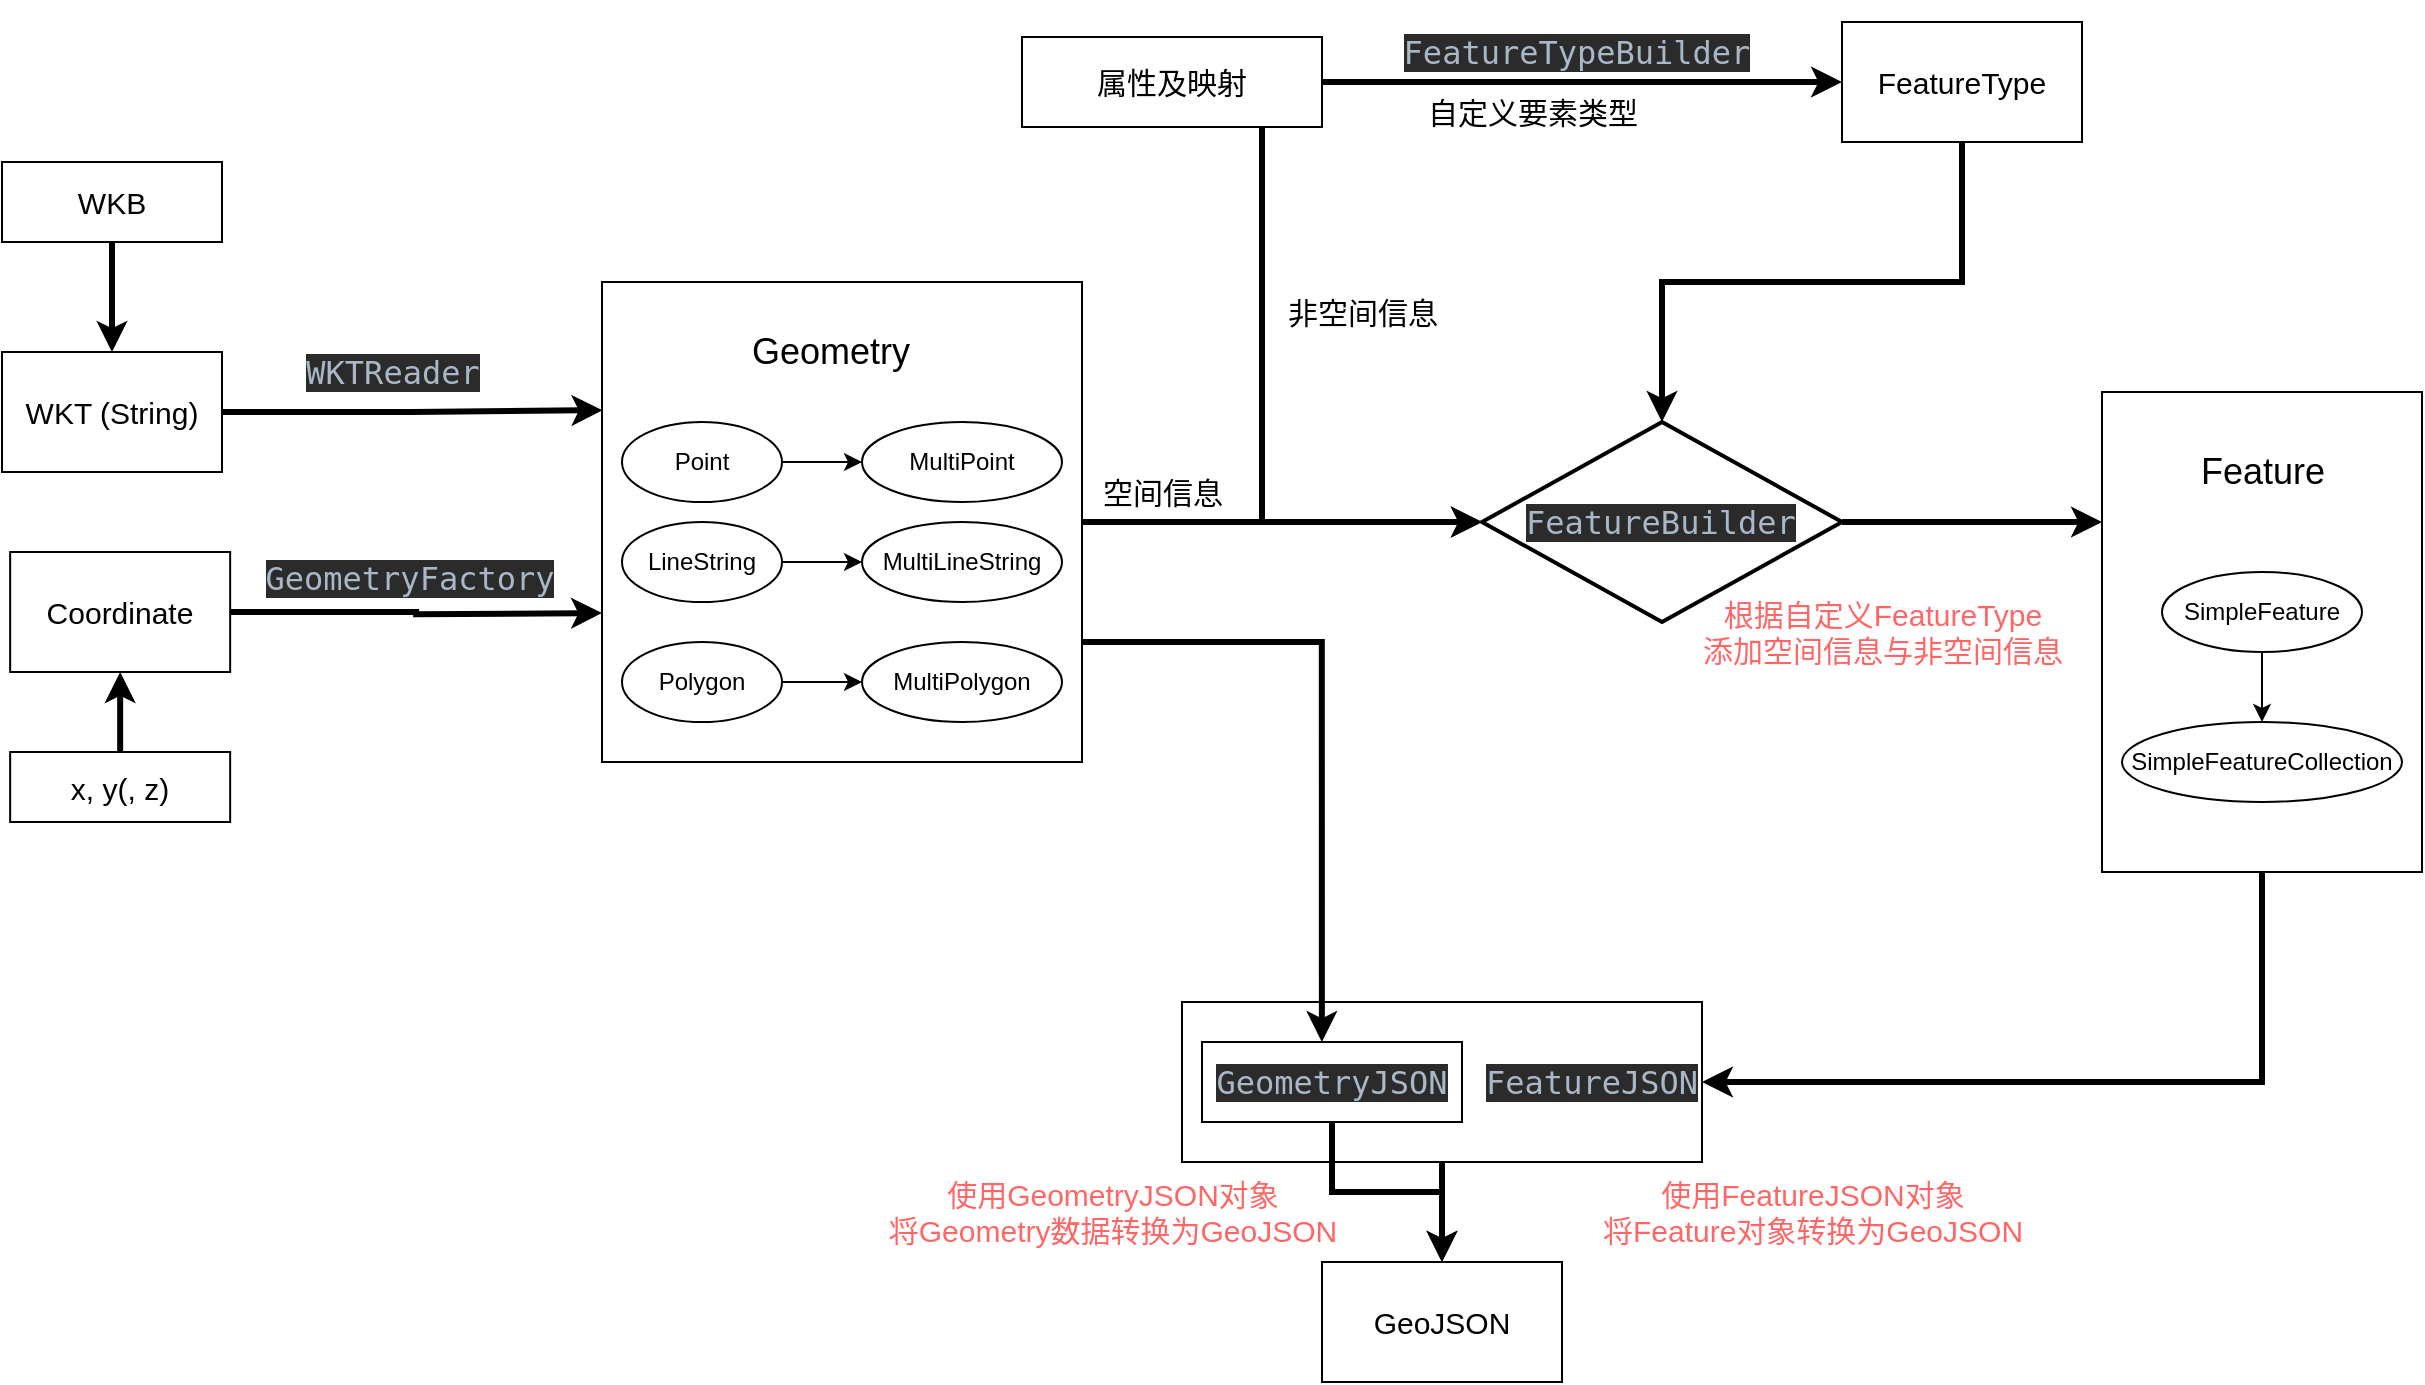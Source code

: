 <mxfile version="20.6.0" type="github">
  <diagram id="WBSAfVOsMby4tcCRjK6J" name="geotools流程">
    <mxGraphModel dx="1875" dy="1429" grid="1" gridSize="10" guides="1" tooltips="1" connect="1" arrows="1" fold="1" page="1" pageScale="1" pageWidth="827" pageHeight="1169" math="0" shadow="0">
      <root>
        <mxCell id="0" />
        <mxCell id="1" parent="0" />
        <mxCell id="x4C8Ny-4JFcGr39KQEPd-58" value="" style="edgeStyle=orthogonalEdgeStyle;rounded=0;orthogonalLoop=1;jettySize=auto;html=1;strokeWidth=3;fontSize=15;" parent="1" source="x4C8Ny-4JFcGr39KQEPd-57" edge="1">
          <mxGeometry relative="1" as="geometry">
            <mxPoint x="630" y="360" as="targetPoint" />
          </mxGeometry>
        </mxCell>
        <mxCell id="x4C8Ny-4JFcGr39KQEPd-57" value="" style="strokeWidth=2;html=1;shape=mxgraph.flowchart.decision;whiteSpace=wrap;strokeColor=default;fontSize=15;" parent="1" vertex="1">
          <mxGeometry x="320" y="310" width="180" height="100" as="geometry" />
        </mxCell>
        <mxCell id="x4C8Ny-4JFcGr39KQEPd-26" value="" style="edgeStyle=orthogonalEdgeStyle;rounded=0;orthogonalLoop=1;jettySize=auto;html=1;fontSize=15;strokeWidth=3;entryX=0;entryY=0.5;entryDx=0;entryDy=0;entryPerimeter=0;" parent="1" source="x4C8Ny-4JFcGr39KQEPd-12" target="x4C8Ny-4JFcGr39KQEPd-57" edge="1">
          <mxGeometry relative="1" as="geometry">
            <mxPoint x="340" y="360" as="targetPoint" />
          </mxGeometry>
        </mxCell>
        <mxCell id="x4C8Ny-4JFcGr39KQEPd-45" value="" style="edgeStyle=orthogonalEdgeStyle;rounded=0;orthogonalLoop=1;jettySize=auto;html=1;fontSize=15;strokeWidth=3;entryX=0.269;entryY=0.25;entryDx=0;entryDy=0;entryPerimeter=0;exitX=1;exitY=0.75;exitDx=0;exitDy=0;" parent="1" source="x4C8Ny-4JFcGr39KQEPd-12" target="x4C8Ny-4JFcGr39KQEPd-44" edge="1">
          <mxGeometry relative="1" as="geometry">
            <mxPoint x="185" y="550" as="targetPoint" />
          </mxGeometry>
        </mxCell>
        <mxCell id="x4C8Ny-4JFcGr39KQEPd-12" value="" style="rounded=0;whiteSpace=wrap;html=1;" parent="1" vertex="1">
          <mxGeometry x="-120" y="240" width="240" height="240" as="geometry" />
        </mxCell>
        <mxCell id="x4C8Ny-4JFcGr39KQEPd-6" value="" style="edgeStyle=orthogonalEdgeStyle;rounded=0;orthogonalLoop=1;jettySize=auto;html=1;" parent="1" source="x4C8Ny-4JFcGr39KQEPd-2" edge="1">
          <mxGeometry relative="1" as="geometry">
            <mxPoint x="10" y="330" as="targetPoint" />
          </mxGeometry>
        </mxCell>
        <mxCell id="x4C8Ny-4JFcGr39KQEPd-2" value="Point" style="ellipse;whiteSpace=wrap;html=1;" parent="1" vertex="1">
          <mxGeometry x="-110" y="310" width="80" height="40" as="geometry" />
        </mxCell>
        <mxCell id="x4C8Ny-4JFcGr39KQEPd-10" value="" style="edgeStyle=orthogonalEdgeStyle;rounded=0;orthogonalLoop=1;jettySize=auto;html=1;" parent="1" source="x4C8Ny-4JFcGr39KQEPd-3" target="x4C8Ny-4JFcGr39KQEPd-8" edge="1">
          <mxGeometry relative="1" as="geometry" />
        </mxCell>
        <mxCell id="x4C8Ny-4JFcGr39KQEPd-3" value="LineString" style="ellipse;whiteSpace=wrap;html=1;" parent="1" vertex="1">
          <mxGeometry x="-110" y="360" width="80" height="40" as="geometry" />
        </mxCell>
        <mxCell id="x4C8Ny-4JFcGr39KQEPd-11" value="" style="edgeStyle=orthogonalEdgeStyle;rounded=0;orthogonalLoop=1;jettySize=auto;html=1;" parent="1" source="x4C8Ny-4JFcGr39KQEPd-4" target="x4C8Ny-4JFcGr39KQEPd-9" edge="1">
          <mxGeometry relative="1" as="geometry" />
        </mxCell>
        <mxCell id="x4C8Ny-4JFcGr39KQEPd-4" value="Polygon" style="ellipse;whiteSpace=wrap;html=1;" parent="1" vertex="1">
          <mxGeometry x="-110" y="420" width="80" height="40" as="geometry" />
        </mxCell>
        <mxCell id="x4C8Ny-4JFcGr39KQEPd-7" value="MultiPoint" style="ellipse;whiteSpace=wrap;html=1;" parent="1" vertex="1">
          <mxGeometry x="10" y="310" width="100" height="40" as="geometry" />
        </mxCell>
        <mxCell id="x4C8Ny-4JFcGr39KQEPd-8" value="MultiLineString" style="ellipse;whiteSpace=wrap;html=1;" parent="1" vertex="1">
          <mxGeometry x="10" y="360" width="100" height="40" as="geometry" />
        </mxCell>
        <mxCell id="x4C8Ny-4JFcGr39KQEPd-9" value="MultiPolygon" style="ellipse;whiteSpace=wrap;html=1;" parent="1" vertex="1">
          <mxGeometry x="10" y="420" width="100" height="40" as="geometry" />
        </mxCell>
        <mxCell id="x4C8Ny-4JFcGr39KQEPd-13" value="&lt;font style=&quot;font-size: 18px;&quot;&gt;Geometry&lt;/font&gt;" style="text;html=1;resizable=0;autosize=1;align=center;verticalAlign=middle;points=[];fillColor=none;strokeColor=none;rounded=0;" parent="1" vertex="1">
          <mxGeometry x="-56" y="255" width="100" height="40" as="geometry" />
        </mxCell>
        <mxCell id="x4C8Ny-4JFcGr39KQEPd-18" value="" style="edgeStyle=orthogonalEdgeStyle;rounded=0;orthogonalLoop=1;jettySize=auto;html=1;fontSize=15;entryX=0.001;entryY=0.267;entryDx=0;entryDy=0;strokeWidth=3;entryPerimeter=0;" parent="1" source="x4C8Ny-4JFcGr39KQEPd-16" target="x4C8Ny-4JFcGr39KQEPd-12" edge="1">
          <mxGeometry relative="1" as="geometry">
            <mxPoint x="-125.04" y="304.4" as="targetPoint" />
          </mxGeometry>
        </mxCell>
        <mxCell id="x4C8Ny-4JFcGr39KQEPd-16" value="&lt;font style=&quot;font-size: 15px;&quot;&gt;WKT (String)&lt;/font&gt;" style="rounded=0;whiteSpace=wrap;html=1;fontSize=18;" parent="1" vertex="1">
          <mxGeometry x="-420" y="275" width="110" height="60" as="geometry" />
        </mxCell>
        <mxCell id="x4C8Ny-4JFcGr39KQEPd-19" value="" style="edgeStyle=orthogonalEdgeStyle;rounded=0;orthogonalLoop=1;jettySize=auto;html=1;fontSize=15;entryX=-0.017;entryY=0.669;entryDx=0;entryDy=0;entryPerimeter=0;strokeWidth=3;" parent="1" source="x4C8Ny-4JFcGr39KQEPd-17" edge="1">
          <mxGeometry relative="1" as="geometry">
            <mxPoint x="-120.0" y="405.56" as="targetPoint" />
          </mxGeometry>
        </mxCell>
        <mxCell id="x4C8Ny-4JFcGr39KQEPd-17" value="&lt;font style=&quot;font-size: 15px;&quot;&gt;Coordinate&lt;/font&gt;" style="rounded=0;whiteSpace=wrap;html=1;fontSize=18;" parent="1" vertex="1">
          <mxGeometry x="-415.92" y="375" width="110" height="60" as="geometry" />
        </mxCell>
        <mxCell id="x4C8Ny-4JFcGr39KQEPd-20" value="&lt;pre style=&quot;background-color:#2b2b2b;color:#a9b7c6;font-family:&#39;JetBrains Mono&#39;,monospace;font-size:12.0pt;&quot;&gt;WKTReader&lt;/pre&gt;" style="text;html=1;resizable=0;autosize=1;align=center;verticalAlign=middle;points=[];rounded=0;fontSize=15;" parent="1" vertex="1">
          <mxGeometry x="-280" y="255" width="110" height="60" as="geometry" />
        </mxCell>
        <mxCell id="x4C8Ny-4JFcGr39KQEPd-21" value="&lt;pre style=&quot;background-color:#2b2b2b;color:#a9b7c6;font-family:&#39;JetBrains Mono&#39;,monospace;font-size:12.0pt;&quot;&gt;GeometryFactory&lt;/pre&gt;" style="text;whiteSpace=wrap;html=1;fontSize=15;align=center;verticalAlign=middle;" parent="1" vertex="1">
          <mxGeometry x="-295.92" y="375" width="160" height="25" as="geometry" />
        </mxCell>
        <mxCell id="x4C8Ny-4JFcGr39KQEPd-23" value="" style="edgeStyle=orthogonalEdgeStyle;rounded=0;orthogonalLoop=1;jettySize=auto;html=1;fontSize=15;strokeWidth=3;" parent="1" source="x4C8Ny-4JFcGr39KQEPd-22" target="x4C8Ny-4JFcGr39KQEPd-17" edge="1">
          <mxGeometry relative="1" as="geometry" />
        </mxCell>
        <mxCell id="x4C8Ny-4JFcGr39KQEPd-22" value="x, y(, z)" style="rounded=0;whiteSpace=wrap;html=1;fontSize=15;" parent="1" vertex="1">
          <mxGeometry x="-415.92" y="475" width="110" height="35" as="geometry" />
        </mxCell>
        <mxCell id="x4C8Ny-4JFcGr39KQEPd-46" value="" style="edgeStyle=orthogonalEdgeStyle;rounded=0;orthogonalLoop=1;jettySize=auto;html=1;fontSize=15;strokeWidth=3;entryX=1;entryY=0.5;entryDx=0;entryDy=0;" parent="1" source="x4C8Ny-4JFcGr39KQEPd-25" target="x4C8Ny-4JFcGr39KQEPd-44" edge="1">
          <mxGeometry relative="1" as="geometry">
            <mxPoint x="440" y="640" as="targetPoint" />
            <Array as="points">
              <mxPoint x="710" y="640" />
            </Array>
          </mxGeometry>
        </mxCell>
        <mxCell id="x4C8Ny-4JFcGr39KQEPd-25" value="" style="rounded=0;whiteSpace=wrap;html=1;fontSize=15;" parent="1" vertex="1">
          <mxGeometry x="630" y="295" width="160" height="240" as="geometry" />
        </mxCell>
        <mxCell id="x4C8Ny-4JFcGr39KQEPd-29" value="" style="edgeStyle=orthogonalEdgeStyle;rounded=0;orthogonalLoop=1;jettySize=auto;html=1;fontSize=15;entryX=0.5;entryY=0;entryDx=0;entryDy=0;entryPerimeter=0;" parent="1" source="x4C8Ny-4JFcGr39KQEPd-27" target="x4C8Ny-4JFcGr39KQEPd-30" edge="1">
          <mxGeometry relative="1" as="geometry">
            <mxPoint x="710" y="425" as="targetPoint" />
          </mxGeometry>
        </mxCell>
        <mxCell id="x4C8Ny-4JFcGr39KQEPd-27" value="SimpleFeature" style="ellipse;whiteSpace=wrap;html=1;" parent="1" vertex="1">
          <mxGeometry x="660" y="385" width="100" height="40" as="geometry" />
        </mxCell>
        <mxCell id="x4C8Ny-4JFcGr39KQEPd-30" value="SimpleFeatureCollection" style="ellipse;whiteSpace=wrap;html=1;" parent="1" vertex="1">
          <mxGeometry x="640" y="460" width="140" height="40" as="geometry" />
        </mxCell>
        <mxCell id="x4C8Ny-4JFcGr39KQEPd-31" value="&lt;font style=&quot;font-size: 18px;&quot;&gt;Feature&lt;/font&gt;" style="text;html=1;resizable=0;autosize=1;align=center;verticalAlign=middle;points=[];fillColor=none;strokeColor=none;rounded=0;" parent="1" vertex="1">
          <mxGeometry x="665" y="315" width="90" height="40" as="geometry" />
        </mxCell>
        <mxCell id="x4C8Ny-4JFcGr39KQEPd-36" value="" style="edgeStyle=orthogonalEdgeStyle;rounded=0;orthogonalLoop=1;jettySize=auto;html=1;fontSize=15;strokeWidth=3;entryX=0.5;entryY=0;entryDx=0;entryDy=0;entryPerimeter=0;" parent="1" source="x4C8Ny-4JFcGr39KQEPd-32" target="x4C8Ny-4JFcGr39KQEPd-57" edge="1">
          <mxGeometry relative="1" as="geometry">
            <mxPoint x="750" y="250" as="targetPoint" />
          </mxGeometry>
        </mxCell>
        <mxCell id="x4C8Ny-4JFcGr39KQEPd-32" value="FeatureType" style="rounded=0;whiteSpace=wrap;html=1;fontSize=15;" parent="1" vertex="1">
          <mxGeometry x="500" y="110" width="120" height="60" as="geometry" />
        </mxCell>
        <mxCell id="x4C8Ny-4JFcGr39KQEPd-39" value="" style="edgeStyle=orthogonalEdgeStyle;rounded=0;orthogonalLoop=1;jettySize=auto;html=1;fontSize=15;strokeWidth=3;" parent="1" source="x4C8Ny-4JFcGr39KQEPd-38" target="x4C8Ny-4JFcGr39KQEPd-32" edge="1">
          <mxGeometry relative="1" as="geometry" />
        </mxCell>
        <mxCell id="x4C8Ny-4JFcGr39KQEPd-34" value="&lt;pre style=&quot;background-color:#2b2b2b;color:#a9b7c6;font-family:&#39;JetBrains Mono&#39;,monospace;font-size:12.0pt;&quot;&gt;FeatureBuilder&lt;/pre&gt;" style="text;whiteSpace=wrap;html=1;fontSize=15;verticalAlign=middle;" parent="1" vertex="1">
          <mxGeometry x="340" y="340" width="140" height="40" as="geometry" />
        </mxCell>
        <mxCell id="x4C8Ny-4JFcGr39KQEPd-55" value="" style="edgeStyle=orthogonalEdgeStyle;rounded=0;orthogonalLoop=1;jettySize=auto;html=1;strokeWidth=3;fontSize=15;entryX=0;entryY=0.5;entryDx=0;entryDy=0;entryPerimeter=0;" parent="1" source="x4C8Ny-4JFcGr39KQEPd-38" target="x4C8Ny-4JFcGr39KQEPd-57" edge="1">
          <mxGeometry relative="1" as="geometry">
            <mxPoint x="340" y="370" as="targetPoint" />
            <Array as="points">
              <mxPoint x="210" y="360" />
            </Array>
          </mxGeometry>
        </mxCell>
        <mxCell id="x4C8Ny-4JFcGr39KQEPd-38" value="属性及映射" style="rounded=0;whiteSpace=wrap;html=1;fontSize=15;" parent="1" vertex="1">
          <mxGeometry x="90" y="117.5" width="150" height="45" as="geometry" />
        </mxCell>
        <mxCell id="x4C8Ny-4JFcGr39KQEPd-40" value="&lt;pre style=&quot;background-color:#2b2b2b;color:#a9b7c6;font-family:&#39;JetBrains Mono&#39;,monospace;font-size:12.0pt;&quot;&gt;FeatureTypeBuilder&lt;/pre&gt;" style="text;whiteSpace=wrap;html=1;fontSize=15;verticalAlign=middle;align=center;" parent="1" vertex="1">
          <mxGeometry x="250" y="110" width="235" height="30" as="geometry" />
        </mxCell>
        <mxCell id="x4C8Ny-4JFcGr39KQEPd-42" value="GeoJSON" style="rounded=0;whiteSpace=wrap;html=1;fontSize=15;" parent="1" vertex="1">
          <mxGeometry x="240" y="730" width="120" height="60" as="geometry" />
        </mxCell>
        <mxCell id="x4C8Ny-4JFcGr39KQEPd-49" value="" style="edgeStyle=orthogonalEdgeStyle;rounded=0;orthogonalLoop=1;jettySize=auto;html=1;fontSize=15;strokeWidth=3;" parent="1" source="x4C8Ny-4JFcGr39KQEPd-43" target="x4C8Ny-4JFcGr39KQEPd-42" edge="1">
          <mxGeometry relative="1" as="geometry" />
        </mxCell>
        <mxCell id="x4C8Ny-4JFcGr39KQEPd-43" value="&lt;pre style=&quot;background-color: rgb(43, 43, 43); color: rgb(169, 183, 198); font-family: &amp;quot;JetBrains Mono&amp;quot;, monospace; font-size: 12pt; line-height: 1.2;&quot;&gt;GeometryJSON&lt;/pre&gt;" style="text;whiteSpace=wrap;html=1;fontSize=15;align=center;horizontal=1;verticalAlign=middle;strokeColor=default;" parent="1" vertex="1">
          <mxGeometry x="180" y="620" width="130" height="40" as="geometry" />
        </mxCell>
        <mxCell id="x4C8Ny-4JFcGr39KQEPd-44" value="&lt;pre style=&quot;background-color:#2b2b2b;color:#a9b7c6;font-family:&#39;JetBrains Mono&#39;,monospace;font-size:12.0pt;&quot;&gt;FeatureJSON&lt;/pre&gt;" style="text;whiteSpace=wrap;html=1;fontSize=15;strokeColor=default;align=right;verticalAlign=middle;" parent="1" vertex="1">
          <mxGeometry x="170" y="600" width="260" height="80" as="geometry" />
        </mxCell>
        <mxCell id="x4C8Ny-4JFcGr39KQEPd-47" value="" style="edgeStyle=orthogonalEdgeStyle;rounded=0;orthogonalLoop=1;jettySize=auto;html=1;fontSize=15;exitX=0.5;exitY=1;exitDx=0;exitDy=0;strokeWidth=3;" parent="1" source="x4C8Ny-4JFcGr39KQEPd-44" target="x4C8Ny-4JFcGr39KQEPd-42" edge="1">
          <mxGeometry relative="1" as="geometry" />
        </mxCell>
        <mxCell id="x4C8Ny-4JFcGr39KQEPd-51" value="自定义要素类型" style="text;html=1;align=center;verticalAlign=middle;resizable=0;points=[];autosize=1;strokeColor=none;fillColor=none;fontSize=15;" parent="1" vertex="1">
          <mxGeometry x="280" y="140" width="130" height="30" as="geometry" />
        </mxCell>
        <mxCell id="x4C8Ny-4JFcGr39KQEPd-53" value="" style="edgeStyle=orthogonalEdgeStyle;rounded=0;orthogonalLoop=1;jettySize=auto;html=1;strokeWidth=3;fontSize=15;" parent="1" source="x4C8Ny-4JFcGr39KQEPd-52" target="x4C8Ny-4JFcGr39KQEPd-16" edge="1">
          <mxGeometry relative="1" as="geometry" />
        </mxCell>
        <mxCell id="x4C8Ny-4JFcGr39KQEPd-52" value="&lt;font style=&quot;font-size: 15px;&quot;&gt;WKB&lt;/font&gt;" style="rounded=0;whiteSpace=wrap;html=1;fontSize=18;" parent="1" vertex="1">
          <mxGeometry x="-420" y="180" width="110" height="40" as="geometry" />
        </mxCell>
        <mxCell id="x4C8Ny-4JFcGr39KQEPd-56" value="非空间信息" style="text;html=1;align=center;verticalAlign=middle;resizable=0;points=[];autosize=1;strokeColor=none;fillColor=none;fontSize=15;" parent="1" vertex="1">
          <mxGeometry x="210" y="240" width="100" height="30" as="geometry" />
        </mxCell>
        <mxCell id="x4C8Ny-4JFcGr39KQEPd-59" value="&lt;font color=&quot;#ff6666&quot;&gt;根据自定义FeatureType&lt;br&gt;添加空间信息与非空间信息&lt;/font&gt;" style="text;html=1;align=center;verticalAlign=middle;resizable=0;points=[];autosize=1;strokeColor=none;fillColor=none;fontSize=15;" parent="1" vertex="1">
          <mxGeometry x="420" y="390" width="200" height="50" as="geometry" />
        </mxCell>
        <mxCell id="x4C8Ny-4JFcGr39KQEPd-60" value="使用GeometryJSON对象&lt;br&gt;将Geometry数据转换为GeoJSON" style="text;html=1;align=center;verticalAlign=middle;resizable=0;points=[];autosize=1;strokeColor=none;fillColor=none;fontSize=15;fontColor=#FF6666;" parent="1" vertex="1">
          <mxGeometry x="10" y="680" width="250" height="50" as="geometry" />
        </mxCell>
        <mxCell id="x4C8Ny-4JFcGr39KQEPd-61" value="使用FeatureJSON对象&lt;br&gt;将Feature对象转换为GeoJSON" style="text;html=1;align=center;verticalAlign=middle;resizable=0;points=[];autosize=1;strokeColor=none;fillColor=none;fontSize=15;fontColor=#FF6666;" parent="1" vertex="1">
          <mxGeometry x="370" y="680" width="230" height="50" as="geometry" />
        </mxCell>
        <mxCell id="x4C8Ny-4JFcGr39KQEPd-62" value="空间信息" style="text;html=1;align=center;verticalAlign=middle;resizable=0;points=[];autosize=1;strokeColor=none;fillColor=none;fontSize=15;" parent="1" vertex="1">
          <mxGeometry x="120" y="330" width="80" height="30" as="geometry" />
        </mxCell>
      </root>
    </mxGraphModel>
  </diagram>
</mxfile>
